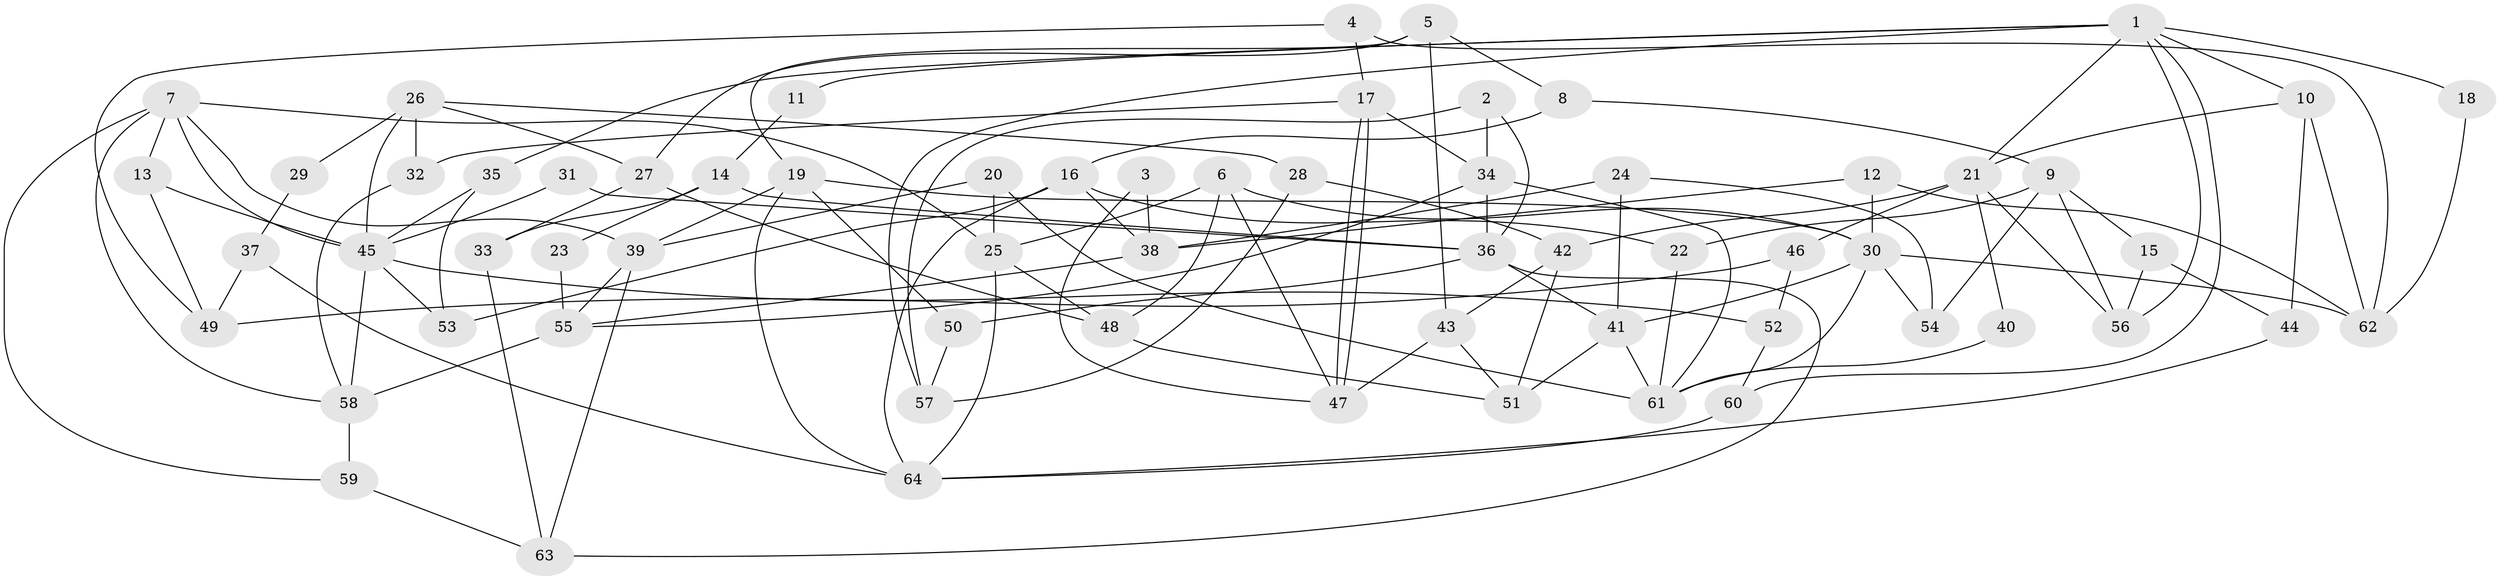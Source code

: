 // Generated by graph-tools (version 1.1) at 2025/11/02/27/25 16:11:17]
// undirected, 64 vertices, 128 edges
graph export_dot {
graph [start="1"]
  node [color=gray90,style=filled];
  1;
  2;
  3;
  4;
  5;
  6;
  7;
  8;
  9;
  10;
  11;
  12;
  13;
  14;
  15;
  16;
  17;
  18;
  19;
  20;
  21;
  22;
  23;
  24;
  25;
  26;
  27;
  28;
  29;
  30;
  31;
  32;
  33;
  34;
  35;
  36;
  37;
  38;
  39;
  40;
  41;
  42;
  43;
  44;
  45;
  46;
  47;
  48;
  49;
  50;
  51;
  52;
  53;
  54;
  55;
  56;
  57;
  58;
  59;
  60;
  61;
  62;
  63;
  64;
  1 -- 10;
  1 -- 56;
  1 -- 11;
  1 -- 18;
  1 -- 21;
  1 -- 35;
  1 -- 57;
  1 -- 60;
  2 -- 36;
  2 -- 34;
  2 -- 57;
  3 -- 38;
  3 -- 47;
  4 -- 62;
  4 -- 17;
  4 -- 49;
  5 -- 19;
  5 -- 43;
  5 -- 8;
  5 -- 27;
  6 -- 48;
  6 -- 30;
  6 -- 25;
  6 -- 47;
  7 -- 59;
  7 -- 45;
  7 -- 13;
  7 -- 25;
  7 -- 39;
  7 -- 58;
  8 -- 16;
  8 -- 9;
  9 -- 22;
  9 -- 15;
  9 -- 54;
  9 -- 56;
  10 -- 44;
  10 -- 21;
  10 -- 62;
  11 -- 14;
  12 -- 30;
  12 -- 62;
  12 -- 38;
  13 -- 45;
  13 -- 49;
  14 -- 33;
  14 -- 36;
  14 -- 23;
  15 -- 56;
  15 -- 44;
  16 -- 64;
  16 -- 38;
  16 -- 22;
  16 -- 53;
  17 -- 34;
  17 -- 47;
  17 -- 47;
  17 -- 32;
  18 -- 62;
  19 -- 64;
  19 -- 39;
  19 -- 30;
  19 -- 50;
  20 -- 25;
  20 -- 61;
  20 -- 39;
  21 -- 42;
  21 -- 40;
  21 -- 46;
  21 -- 56;
  22 -- 61;
  23 -- 55;
  24 -- 38;
  24 -- 41;
  24 -- 54;
  25 -- 48;
  25 -- 64;
  26 -- 45;
  26 -- 27;
  26 -- 28;
  26 -- 29;
  26 -- 32;
  27 -- 48;
  27 -- 33;
  28 -- 57;
  28 -- 42;
  29 -- 37;
  30 -- 54;
  30 -- 41;
  30 -- 61;
  30 -- 62;
  31 -- 45;
  31 -- 36;
  32 -- 58;
  33 -- 63;
  34 -- 55;
  34 -- 36;
  34 -- 61;
  35 -- 45;
  35 -- 53;
  36 -- 50;
  36 -- 41;
  36 -- 63;
  37 -- 64;
  37 -- 49;
  38 -- 55;
  39 -- 55;
  39 -- 63;
  40 -- 61;
  41 -- 61;
  41 -- 51;
  42 -- 51;
  42 -- 43;
  43 -- 47;
  43 -- 51;
  44 -- 64;
  45 -- 58;
  45 -- 53;
  45 -- 52;
  46 -- 49;
  46 -- 52;
  48 -- 51;
  50 -- 57;
  52 -- 60;
  55 -- 58;
  58 -- 59;
  59 -- 63;
  60 -- 64;
}
